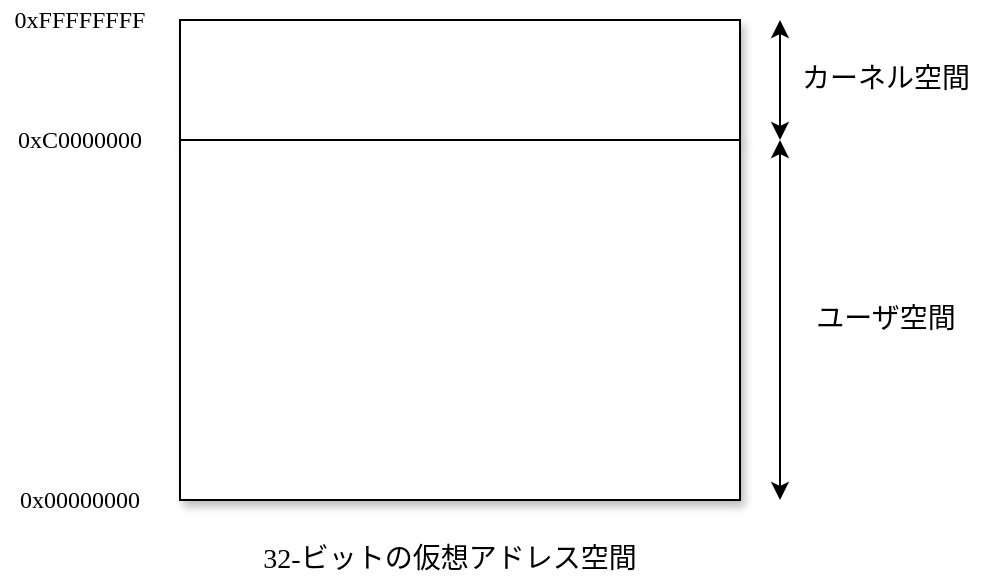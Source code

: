 <mxfile version="12.3.2" type="device" pages="1"><diagram id="36Z1LMc8tc79CmQtzV-4" name="ページ1"><mxGraphModel dx="1170" dy="664" grid="1" gridSize="10" guides="1" tooltips="1" connect="1" arrows="1" fold="1" page="1" pageScale="1" pageWidth="1169" pageHeight="827" math="0" shadow="0"><root><mxCell id="0"/><mxCell id="1" parent="0"/><mxCell id="BlYIQE9OKBekhfQ3L23G-1" value="" style="rounded=0;whiteSpace=wrap;html=1;shadow=1;" vertex="1" parent="1"><mxGeometry x="240" y="40" width="280" height="60" as="geometry"/></mxCell><mxCell id="BlYIQE9OKBekhfQ3L23G-2" value="" style="rounded=0;whiteSpace=wrap;html=1;shadow=1;" vertex="1" parent="1"><mxGeometry x="240" y="100" width="280" height="180" as="geometry"/></mxCell><mxCell id="BlYIQE9OKBekhfQ3L23G-3" value="" style="endArrow=classic;startArrow=classic;html=1;" edge="1" parent="1"><mxGeometry width="50" height="50" relative="1" as="geometry"><mxPoint x="540" y="100" as="sourcePoint"/><mxPoint x="540" y="40" as="targetPoint"/></mxGeometry></mxCell><mxCell id="BlYIQE9OKBekhfQ3L23G-4" value="" style="endArrow=classic;startArrow=classic;html=1;" edge="1" parent="1"><mxGeometry width="50" height="50" relative="1" as="geometry"><mxPoint x="540" y="280" as="sourcePoint"/><mxPoint x="540" y="100" as="targetPoint"/></mxGeometry></mxCell><mxCell id="BlYIQE9OKBekhfQ3L23G-6" value="&lt;font face=&quot;ヒラギノ角ゴ Pro W5&quot; style=&quot;font-size: 14px&quot;&gt;カーネル空間&lt;/font&gt;" style="text;html=1;strokeColor=none;fillColor=none;align=center;verticalAlign=middle;whiteSpace=wrap;rounded=0;shadow=1;" vertex="1" parent="1"><mxGeometry x="550" y="60" width="86" height="20" as="geometry"/></mxCell><mxCell id="BlYIQE9OKBekhfQ3L23G-7" value="&lt;font face=&quot;ヒラギノ角ゴ Pro W5&quot; style=&quot;font-size: 14px&quot;&gt;ユーザ空間&lt;/font&gt;" style="text;html=1;strokeColor=none;fillColor=none;align=center;verticalAlign=middle;whiteSpace=wrap;rounded=0;shadow=1;" vertex="1" parent="1"><mxGeometry x="550" y="180" width="86" height="20" as="geometry"/></mxCell><mxCell id="BlYIQE9OKBekhfQ3L23G-8" value="&lt;font face=&quot;Lucida Console&quot;&gt;0xFFFFFFFF&lt;/font&gt;" style="text;html=1;strokeColor=none;fillColor=none;align=center;verticalAlign=middle;whiteSpace=wrap;rounded=0;shadow=0;" vertex="1" parent="1"><mxGeometry x="150" y="30" width="80" height="20" as="geometry"/></mxCell><mxCell id="BlYIQE9OKBekhfQ3L23G-9" value="&lt;font face=&quot;Lucida Console&quot;&gt;0xC0000000&lt;/font&gt;" style="text;html=1;strokeColor=none;fillColor=none;align=center;verticalAlign=middle;whiteSpace=wrap;rounded=0;shadow=0;" vertex="1" parent="1"><mxGeometry x="150" y="90" width="80" height="20" as="geometry"/></mxCell><mxCell id="BlYIQE9OKBekhfQ3L23G-10" value="&lt;font face=&quot;Lucida Console&quot;&gt;0x00000000&lt;/font&gt;" style="text;html=1;strokeColor=none;fillColor=none;align=center;verticalAlign=middle;whiteSpace=wrap;rounded=0;shadow=0;" vertex="1" parent="1"><mxGeometry x="150" y="270" width="80" height="20" as="geometry"/></mxCell><mxCell id="BlYIQE9OKBekhfQ3L23G-11" value="&lt;font face=&quot;ヒラギノ角ゴ Pro W5&quot; style=&quot;font-size: 14px&quot;&gt;32-ビットの仮想アドレス空間&lt;/font&gt;" style="text;html=1;strokeColor=none;fillColor=none;align=center;verticalAlign=middle;whiteSpace=wrap;rounded=0;shadow=0;" vertex="1" parent="1"><mxGeometry x="250" y="300" width="250" height="20" as="geometry"/></mxCell></root></mxGraphModel></diagram></mxfile>
